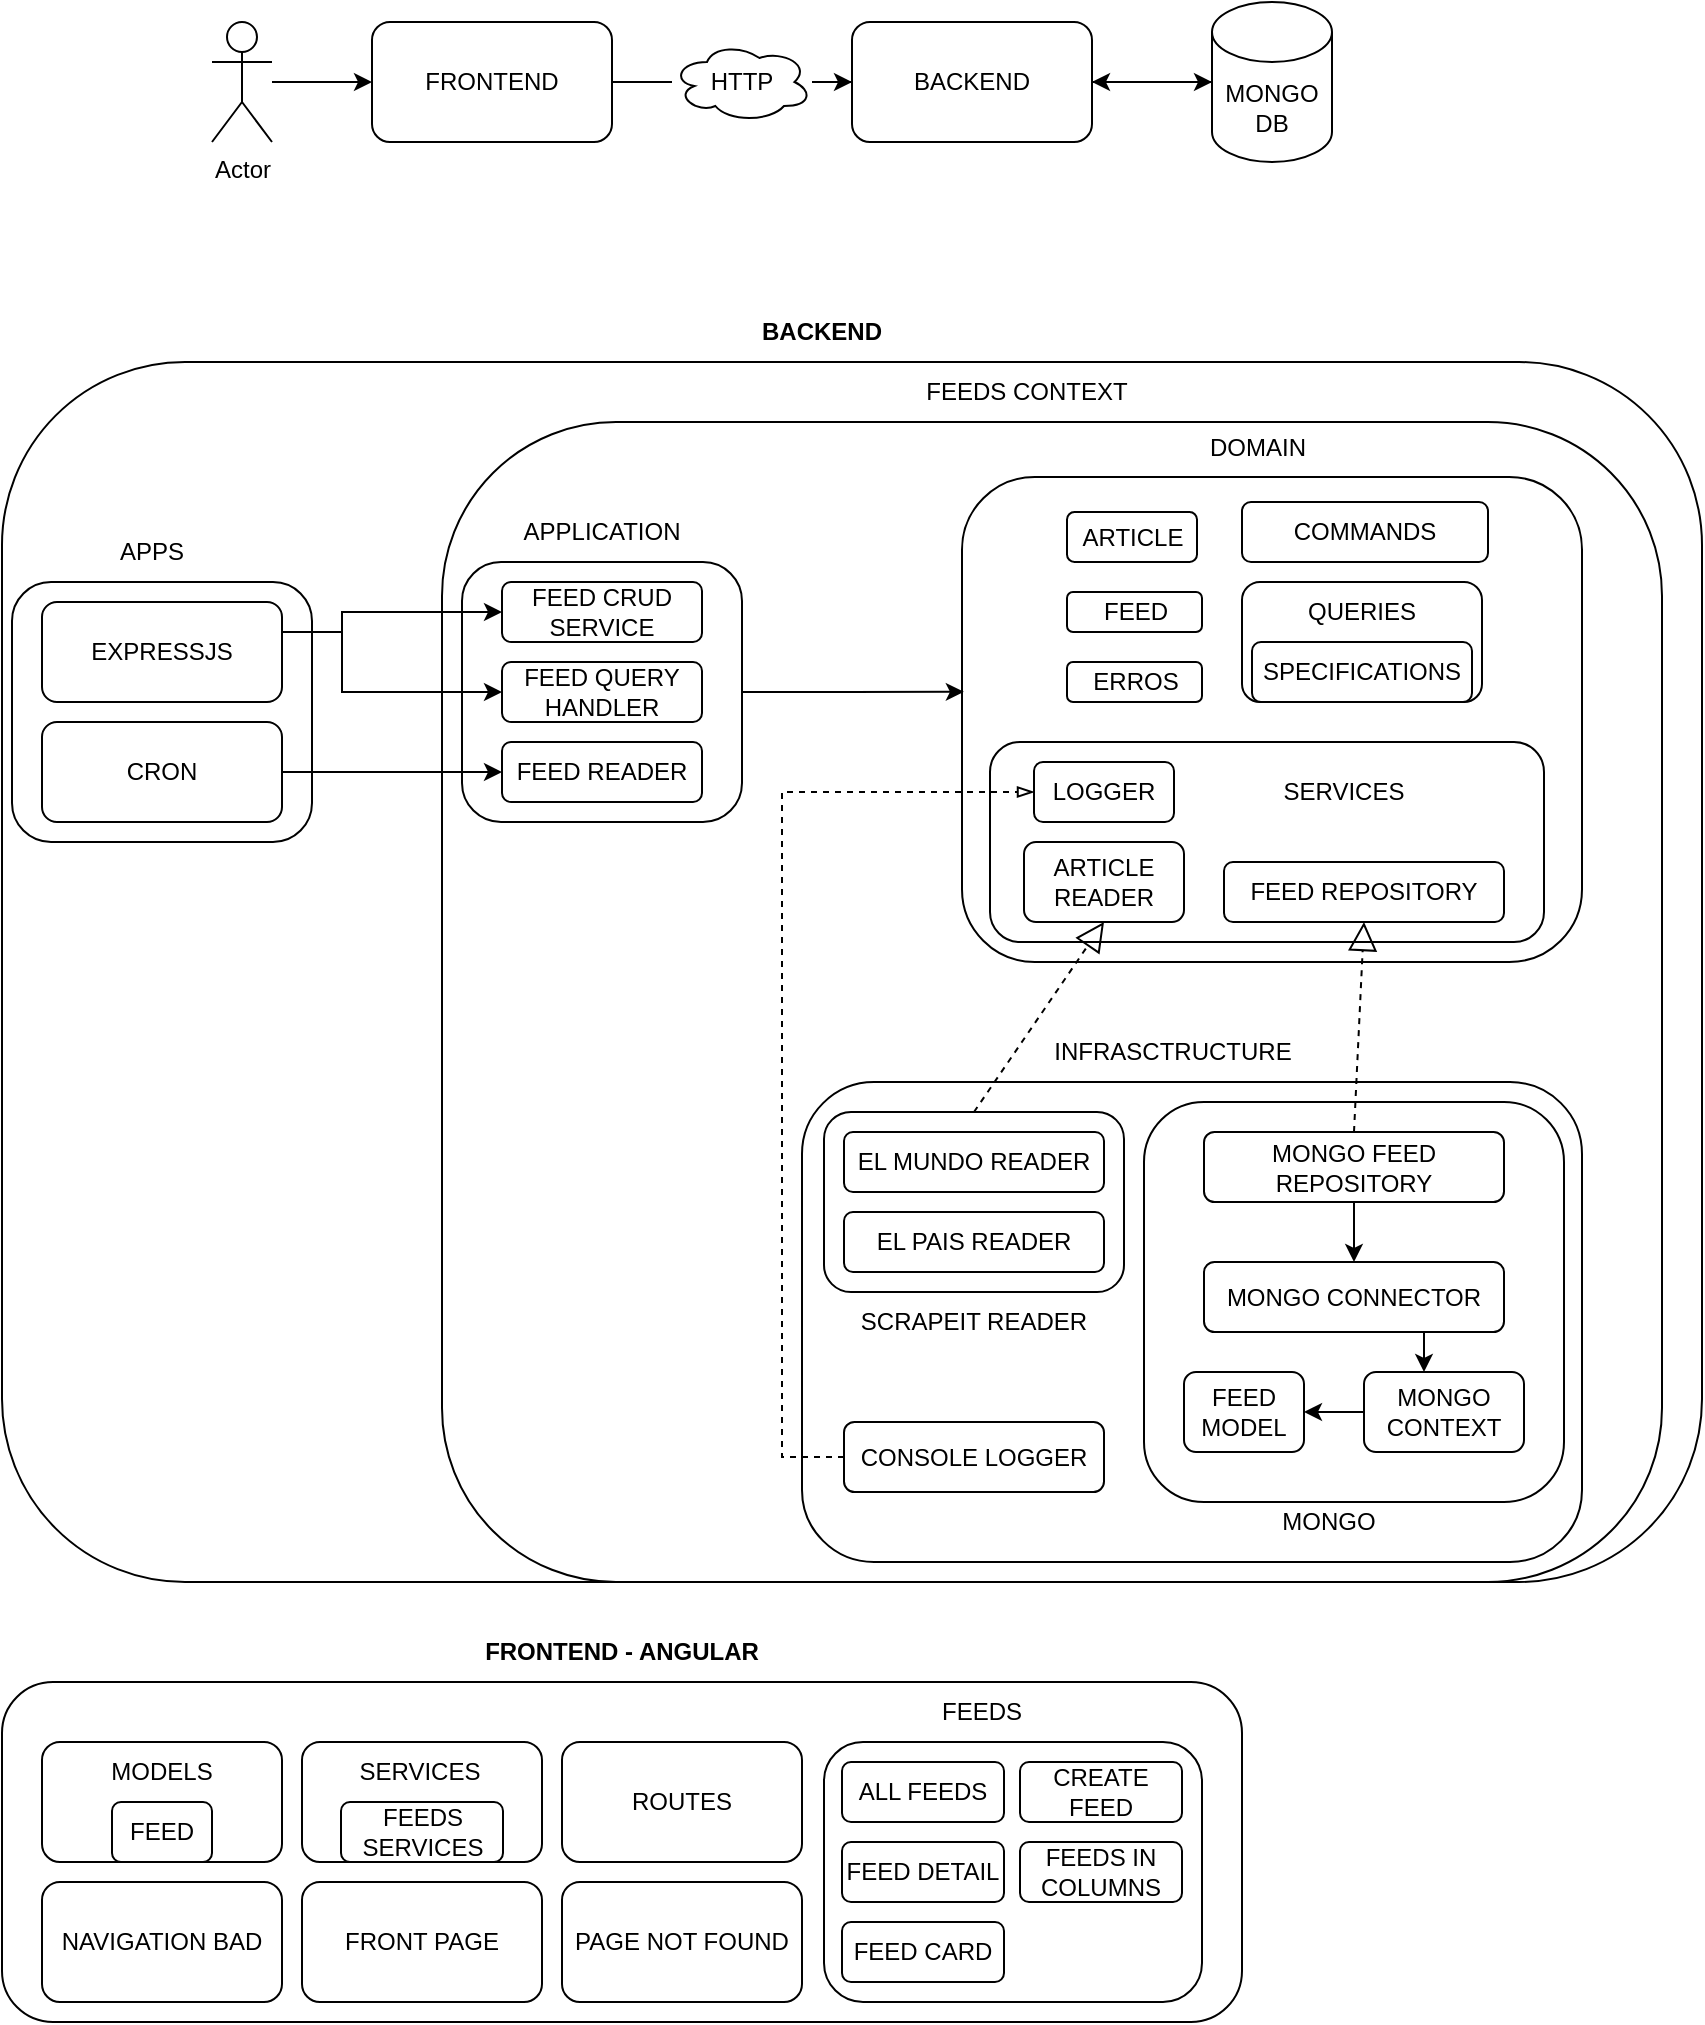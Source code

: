 <mxfile version="15.8.7" type="device"><diagram id="zUevDe_13x9rt56YJZOf" name="Página-1"><mxGraphModel dx="946" dy="672" grid="1" gridSize="10" guides="1" tooltips="1" connect="1" arrows="1" fold="1" page="1" pageScale="1" pageWidth="827" pageHeight="1169" math="0" shadow="0"><root><mxCell id="0"/><mxCell id="1" parent="0"/><mxCell id="STee7cCHRkWGtQaNQhBa-20" value="" style="rounded=1;whiteSpace=wrap;html=1;" vertex="1" parent="1"><mxGeometry x="200" y="930" width="620" height="170" as="geometry"/></mxCell><mxCell id="STee7cCHRkWGtQaNQhBa-18" value="" style="rounded=1;whiteSpace=wrap;html=1;" vertex="1" parent="1"><mxGeometry x="611" y="960" width="189" height="130" as="geometry"/></mxCell><mxCell id="STee7cCHRkWGtQaNQhBa-6" value="" style="rounded=1;whiteSpace=wrap;html=1;" vertex="1" parent="1"><mxGeometry x="220" y="960" width="120" height="60" as="geometry"/></mxCell><mxCell id="lRPw-RvQaHT1luLPP58A-84" value="" style="rounded=1;whiteSpace=wrap;html=1;" parent="1" vertex="1"><mxGeometry x="200" y="270" width="850" height="610" as="geometry"/></mxCell><mxCell id="lRPw-RvQaHT1luLPP58A-82" value="" style="rounded=1;whiteSpace=wrap;html=1;" parent="1" vertex="1"><mxGeometry x="420" y="300" width="610" height="580" as="geometry"/></mxCell><mxCell id="lRPw-RvQaHT1luLPP58A-78" value="" style="rounded=1;whiteSpace=wrap;html=1;" parent="1" vertex="1"><mxGeometry x="600" y="630" width="390" height="240" as="geometry"/></mxCell><mxCell id="lRPw-RvQaHT1luLPP58A-71" value="" style="rounded=1;whiteSpace=wrap;html=1;" parent="1" vertex="1"><mxGeometry x="680" y="327.5" width="310" height="242.5" as="geometry"/></mxCell><mxCell id="lRPw-RvQaHT1luLPP58A-69" value="" style="rounded=1;whiteSpace=wrap;html=1;" parent="1" vertex="1"><mxGeometry x="694" y="460" width="277" height="100" as="geometry"/></mxCell><mxCell id="lRPw-RvQaHT1luLPP58A-47" value="" style="rounded=1;whiteSpace=wrap;html=1;" parent="1" vertex="1"><mxGeometry x="771" y="640" width="210" height="200" as="geometry"/></mxCell><mxCell id="lRPw-RvQaHT1luLPP58A-40" value="" style="rounded=1;whiteSpace=wrap;html=1;" parent="1" vertex="1"><mxGeometry x="611" y="645" width="150" height="90" as="geometry"/></mxCell><mxCell id="lRPw-RvQaHT1luLPP58A-81" style="edgeStyle=orthogonalEdgeStyle;rounded=0;orthogonalLoop=1;jettySize=auto;html=1;entryX=0.003;entryY=0.443;entryDx=0;entryDy=0;entryPerimeter=0;endArrow=classic;endFill=1;" parent="1" source="lRPw-RvQaHT1luLPP58A-31" target="lRPw-RvQaHT1luLPP58A-71" edge="1"><mxGeometry relative="1" as="geometry"/></mxCell><mxCell id="lRPw-RvQaHT1luLPP58A-31" value="" style="rounded=1;whiteSpace=wrap;html=1;" parent="1" vertex="1"><mxGeometry x="430" y="370" width="140" height="130" as="geometry"/></mxCell><mxCell id="lRPw-RvQaHT1luLPP58A-15" style="edgeStyle=orthogonalEdgeStyle;rounded=0;orthogonalLoop=1;jettySize=auto;html=1;entryX=0;entryY=0.5;entryDx=0;entryDy=0;" parent="1" source="lRPw-RvQaHT1luLPP58A-6" target="lRPw-RvQaHT1luLPP58A-7" edge="1"><mxGeometry relative="1" as="geometry"/></mxCell><mxCell id="lRPw-RvQaHT1luLPP58A-6" value="Actor" style="shape=umlActor;verticalLabelPosition=bottom;verticalAlign=top;html=1;outlineConnect=0;" parent="1" vertex="1"><mxGeometry x="305" y="100" width="30" height="60" as="geometry"/></mxCell><mxCell id="lRPw-RvQaHT1luLPP58A-13" style="edgeStyle=orthogonalEdgeStyle;rounded=0;orthogonalLoop=1;jettySize=auto;html=1;entryX=0;entryY=0.5;entryDx=0;entryDy=0;startArrow=none;" parent="1" source="lRPw-RvQaHT1luLPP58A-16" target="lRPw-RvQaHT1luLPP58A-9" edge="1"><mxGeometry relative="1" as="geometry"/></mxCell><mxCell id="lRPw-RvQaHT1luLPP58A-7" value="FRONTEND" style="rounded=1;whiteSpace=wrap;html=1;" parent="1" vertex="1"><mxGeometry x="385" y="100" width="120" height="60" as="geometry"/></mxCell><mxCell id="lRPw-RvQaHT1luLPP58A-11" style="edgeStyle=orthogonalEdgeStyle;rounded=0;orthogonalLoop=1;jettySize=auto;html=1;entryX=1;entryY=0.5;entryDx=0;entryDy=0;" parent="1" source="lRPw-RvQaHT1luLPP58A-8" target="lRPw-RvQaHT1luLPP58A-9" edge="1"><mxGeometry relative="1" as="geometry"/></mxCell><mxCell id="lRPw-RvQaHT1luLPP58A-8" value="MONGO DB" style="shape=cylinder3;whiteSpace=wrap;html=1;boundedLbl=1;backgroundOutline=1;size=15;" parent="1" vertex="1"><mxGeometry x="805" y="90" width="60" height="80" as="geometry"/></mxCell><mxCell id="lRPw-RvQaHT1luLPP58A-10" style="edgeStyle=orthogonalEdgeStyle;rounded=0;orthogonalLoop=1;jettySize=auto;html=1;entryX=0;entryY=0.5;entryDx=0;entryDy=0;entryPerimeter=0;" parent="1" source="lRPw-RvQaHT1luLPP58A-9" target="lRPw-RvQaHT1luLPP58A-8" edge="1"><mxGeometry relative="1" as="geometry"/></mxCell><mxCell id="lRPw-RvQaHT1luLPP58A-9" value="BACKEND" style="rounded=1;whiteSpace=wrap;html=1;" parent="1" vertex="1"><mxGeometry x="625" y="100" width="120" height="60" as="geometry"/></mxCell><mxCell id="lRPw-RvQaHT1luLPP58A-16" value="HTTP" style="ellipse;shape=cloud;whiteSpace=wrap;html=1;" parent="1" vertex="1"><mxGeometry x="535" y="110" width="70" height="40" as="geometry"/></mxCell><mxCell id="lRPw-RvQaHT1luLPP58A-17" value="" style="edgeStyle=orthogonalEdgeStyle;rounded=0;orthogonalLoop=1;jettySize=auto;html=1;entryX=0;entryY=0.5;entryDx=0;entryDy=0;endArrow=none;" parent="1" source="lRPw-RvQaHT1luLPP58A-7" target="lRPw-RvQaHT1luLPP58A-16" edge="1"><mxGeometry relative="1" as="geometry"><mxPoint x="525" y="130" as="sourcePoint"/><mxPoint x="625" y="130" as="targetPoint"/></mxGeometry></mxCell><mxCell id="lRPw-RvQaHT1luLPP58A-20" value="" style="rounded=1;whiteSpace=wrap;html=1;" parent="1" vertex="1"><mxGeometry x="205" y="380" width="150" height="130" as="geometry"/></mxCell><mxCell id="lRPw-RvQaHT1luLPP58A-21" value="APPS" style="text;html=1;strokeColor=none;fillColor=none;align=center;verticalAlign=middle;whiteSpace=wrap;rounded=0;" parent="1" vertex="1"><mxGeometry x="245" y="350" width="60" height="30" as="geometry"/></mxCell><mxCell id="lRPw-RvQaHT1luLPP58A-34" style="edgeStyle=orthogonalEdgeStyle;rounded=0;orthogonalLoop=1;jettySize=auto;html=1;entryX=0;entryY=0.5;entryDx=0;entryDy=0;" parent="1" source="lRPw-RvQaHT1luLPP58A-22" target="lRPw-RvQaHT1luLPP58A-28" edge="1"><mxGeometry relative="1" as="geometry"><Array as="points"><mxPoint x="370" y="405"/><mxPoint x="370" y="395"/></Array></mxGeometry></mxCell><mxCell id="lRPw-RvQaHT1luLPP58A-36" style="edgeStyle=orthogonalEdgeStyle;rounded=0;orthogonalLoop=1;jettySize=auto;html=1;entryX=0;entryY=0.5;entryDx=0;entryDy=0;" parent="1" source="lRPw-RvQaHT1luLPP58A-22" target="lRPw-RvQaHT1luLPP58A-29" edge="1"><mxGeometry relative="1" as="geometry"><Array as="points"><mxPoint x="370" y="405"/><mxPoint x="370" y="435"/></Array></mxGeometry></mxCell><mxCell id="lRPw-RvQaHT1luLPP58A-22" value="EXPRESSJS" style="rounded=1;whiteSpace=wrap;html=1;" parent="1" vertex="1"><mxGeometry x="220" y="390" width="120" height="50" as="geometry"/></mxCell><mxCell id="lRPw-RvQaHT1luLPP58A-33" style="edgeStyle=orthogonalEdgeStyle;rounded=0;orthogonalLoop=1;jettySize=auto;html=1;" parent="1" source="lRPw-RvQaHT1luLPP58A-23" target="lRPw-RvQaHT1luLPP58A-30" edge="1"><mxGeometry relative="1" as="geometry"/></mxCell><mxCell id="lRPw-RvQaHT1luLPP58A-23" value="CRON" style="rounded=1;whiteSpace=wrap;html=1;" parent="1" vertex="1"><mxGeometry x="220" y="450" width="120" height="50" as="geometry"/></mxCell><mxCell id="lRPw-RvQaHT1luLPP58A-28" value="FEED CRUD SERVICE" style="rounded=1;whiteSpace=wrap;html=1;" parent="1" vertex="1"><mxGeometry x="450" y="380" width="100" height="30" as="geometry"/></mxCell><mxCell id="lRPw-RvQaHT1luLPP58A-29" value="FEED QUERY HANDLER" style="rounded=1;whiteSpace=wrap;html=1;" parent="1" vertex="1"><mxGeometry x="450" y="420" width="100" height="30" as="geometry"/></mxCell><mxCell id="lRPw-RvQaHT1luLPP58A-30" value="FEED READER" style="rounded=1;whiteSpace=wrap;html=1;" parent="1" vertex="1"><mxGeometry x="450" y="460" width="100" height="30" as="geometry"/></mxCell><mxCell id="lRPw-RvQaHT1luLPP58A-32" value="APPLICATION" style="text;html=1;strokeColor=none;fillColor=none;align=center;verticalAlign=middle;whiteSpace=wrap;rounded=0;" parent="1" vertex="1"><mxGeometry x="470" y="340" width="60" height="30" as="geometry"/></mxCell><mxCell id="lRPw-RvQaHT1luLPP58A-77" style="edgeStyle=orthogonalEdgeStyle;rounded=0;orthogonalLoop=1;jettySize=auto;html=1;entryX=0;entryY=0.5;entryDx=0;entryDy=0;dashed=1;endArrow=blockThin;endFill=0;" parent="1" source="lRPw-RvQaHT1luLPP58A-37" target="lRPw-RvQaHT1luLPP58A-60" edge="1"><mxGeometry relative="1" as="geometry"><Array as="points"><mxPoint x="590" y="818"/><mxPoint x="590" y="485"/></Array></mxGeometry></mxCell><mxCell id="lRPw-RvQaHT1luLPP58A-37" value="CONSOLE LOGGER" style="rounded=1;whiteSpace=wrap;html=1;" parent="1" vertex="1"><mxGeometry x="621" y="800" width="130" height="35" as="geometry"/></mxCell><mxCell id="lRPw-RvQaHT1luLPP58A-38" value="EL MUNDO READER" style="rounded=1;whiteSpace=wrap;html=1;" parent="1" vertex="1"><mxGeometry x="621" y="655" width="130" height="30" as="geometry"/></mxCell><mxCell id="lRPw-RvQaHT1luLPP58A-39" value="EL PAIS READER" style="rounded=1;whiteSpace=wrap;html=1;" parent="1" vertex="1"><mxGeometry x="621" y="695" width="130" height="30" as="geometry"/></mxCell><mxCell id="lRPw-RvQaHT1luLPP58A-41" value="SCRAPEIT READER" style="text;html=1;strokeColor=none;fillColor=none;align=center;verticalAlign=middle;whiteSpace=wrap;rounded=0;" parent="1" vertex="1"><mxGeometry x="621" y="735" width="130" height="30" as="geometry"/></mxCell><mxCell id="lRPw-RvQaHT1luLPP58A-42" value="FEED MODEL" style="rounded=1;whiteSpace=wrap;html=1;" parent="1" vertex="1"><mxGeometry x="791" y="775" width="60" height="40" as="geometry"/></mxCell><mxCell id="lRPw-RvQaHT1luLPP58A-50" style="edgeStyle=orthogonalEdgeStyle;rounded=0;orthogonalLoop=1;jettySize=auto;html=1;" parent="1" source="lRPw-RvQaHT1luLPP58A-43" target="lRPw-RvQaHT1luLPP58A-44" edge="1"><mxGeometry relative="1" as="geometry"><Array as="points"><mxPoint x="911" y="765"/><mxPoint x="911" y="765"/></Array></mxGeometry></mxCell><mxCell id="lRPw-RvQaHT1luLPP58A-43" value="MONGO CONNECTOR" style="rounded=1;whiteSpace=wrap;html=1;" parent="1" vertex="1"><mxGeometry x="801" y="720" width="150" height="35" as="geometry"/></mxCell><mxCell id="lRPw-RvQaHT1luLPP58A-52" style="edgeStyle=orthogonalEdgeStyle;rounded=0;orthogonalLoop=1;jettySize=auto;html=1;" parent="1" source="lRPw-RvQaHT1luLPP58A-44" target="lRPw-RvQaHT1luLPP58A-42" edge="1"><mxGeometry relative="1" as="geometry"/></mxCell><mxCell id="lRPw-RvQaHT1luLPP58A-44" value="MONGO CONTEXT" style="rounded=1;whiteSpace=wrap;html=1;" parent="1" vertex="1"><mxGeometry x="881" y="775" width="80" height="40" as="geometry"/></mxCell><mxCell id="lRPw-RvQaHT1luLPP58A-49" style="edgeStyle=orthogonalEdgeStyle;rounded=0;orthogonalLoop=1;jettySize=auto;html=1;" parent="1" source="lRPw-RvQaHT1luLPP58A-46" target="lRPw-RvQaHT1luLPP58A-43" edge="1"><mxGeometry relative="1" as="geometry"/></mxCell><mxCell id="lRPw-RvQaHT1luLPP58A-46" value="MONGO FEED REPOSITORY" style="rounded=1;whiteSpace=wrap;html=1;" parent="1" vertex="1"><mxGeometry x="801" y="655" width="150" height="35" as="geometry"/></mxCell><mxCell id="lRPw-RvQaHT1luLPP58A-48" value="MONGO" style="text;html=1;strokeColor=none;fillColor=none;align=center;verticalAlign=middle;whiteSpace=wrap;rounded=0;" parent="1" vertex="1"><mxGeometry x="836" y="835" width="55" height="30" as="geometry"/></mxCell><mxCell id="lRPw-RvQaHT1luLPP58A-53" value="COMMANDS" style="rounded=1;whiteSpace=wrap;html=1;" parent="1" vertex="1"><mxGeometry x="820" y="340" width="123" height="30" as="geometry"/></mxCell><mxCell id="lRPw-RvQaHT1luLPP58A-54" value="FEED" style="rounded=1;whiteSpace=wrap;html=1;" parent="1" vertex="1"><mxGeometry x="732.5" y="385" width="67.5" height="20" as="geometry"/></mxCell><mxCell id="lRPw-RvQaHT1luLPP58A-55" value="ARTICLE" style="rounded=1;whiteSpace=wrap;html=1;" parent="1" vertex="1"><mxGeometry x="732.5" y="345" width="65" height="25" as="geometry"/></mxCell><mxCell id="lRPw-RvQaHT1luLPP58A-56" value="" style="rounded=1;whiteSpace=wrap;html=1;" parent="1" vertex="1"><mxGeometry x="820" y="380" width="120" height="60" as="geometry"/></mxCell><mxCell id="lRPw-RvQaHT1luLPP58A-57" value="SPECIFICATIONS" style="rounded=1;whiteSpace=wrap;html=1;" parent="1" vertex="1"><mxGeometry x="825" y="410" width="110" height="30" as="geometry"/></mxCell><mxCell id="lRPw-RvQaHT1luLPP58A-58" value="QUERIES" style="text;html=1;strokeColor=none;fillColor=none;align=center;verticalAlign=middle;whiteSpace=wrap;rounded=0;" parent="1" vertex="1"><mxGeometry x="850" y="380" width="60" height="30" as="geometry"/></mxCell><mxCell id="lRPw-RvQaHT1luLPP58A-59" value="ERROS" style="rounded=1;whiteSpace=wrap;html=1;" parent="1" vertex="1"><mxGeometry x="732.5" y="420" width="67.5" height="20" as="geometry"/></mxCell><mxCell id="lRPw-RvQaHT1luLPP58A-60" value="LOGGER" style="rounded=1;whiteSpace=wrap;html=1;" parent="1" vertex="1"><mxGeometry x="716" y="470" width="70" height="30" as="geometry"/></mxCell><mxCell id="lRPw-RvQaHT1luLPP58A-64" value="FEED REPOSITORY" style="rounded=1;whiteSpace=wrap;html=1;" parent="1" vertex="1"><mxGeometry x="811" y="520" width="140" height="30" as="geometry"/></mxCell><mxCell id="lRPw-RvQaHT1luLPP58A-67" value="ARTICLE READER" style="rounded=1;whiteSpace=wrap;html=1;" parent="1" vertex="1"><mxGeometry x="711" y="510" width="80" height="40" as="geometry"/></mxCell><mxCell id="lRPw-RvQaHT1luLPP58A-70" value="SERVICES" style="text;html=1;strokeColor=none;fillColor=none;align=center;verticalAlign=middle;whiteSpace=wrap;rounded=0;" parent="1" vertex="1"><mxGeometry x="841" y="470" width="60" height="30" as="geometry"/></mxCell><mxCell id="lRPw-RvQaHT1luLPP58A-72" value="DOMAIN" style="text;html=1;strokeColor=none;fillColor=none;align=center;verticalAlign=middle;whiteSpace=wrap;rounded=0;" parent="1" vertex="1"><mxGeometry x="797.5" y="297.5" width="60" height="30" as="geometry"/></mxCell><mxCell id="lRPw-RvQaHT1luLPP58A-74" value="" style="endArrow=block;dashed=1;endFill=0;endSize=12;html=1;rounded=0;exitX=0.5;exitY=0;exitDx=0;exitDy=0;entryX=0.5;entryY=1;entryDx=0;entryDy=0;" parent="1" source="lRPw-RvQaHT1luLPP58A-46" target="lRPw-RvQaHT1luLPP58A-64" edge="1"><mxGeometry width="160" relative="1" as="geometry"><mxPoint x="570" y="580" as="sourcePoint"/><mxPoint x="730" y="580" as="targetPoint"/></mxGeometry></mxCell><mxCell id="lRPw-RvQaHT1luLPP58A-76" value="" style="endArrow=block;dashed=1;endFill=0;endSize=12;html=1;rounded=0;exitX=0.5;exitY=0;exitDx=0;exitDy=0;entryX=0.5;entryY=1;entryDx=0;entryDy=0;" parent="1" source="lRPw-RvQaHT1luLPP58A-40" target="lRPw-RvQaHT1luLPP58A-67" edge="1"><mxGeometry width="160" relative="1" as="geometry"><mxPoint x="570" y="580" as="sourcePoint"/><mxPoint x="730" y="580" as="targetPoint"/></mxGeometry></mxCell><mxCell id="lRPw-RvQaHT1luLPP58A-79" value="INFRASCTRUCTURE" style="text;html=1;strokeColor=none;fillColor=none;align=center;verticalAlign=middle;whiteSpace=wrap;rounded=0;" parent="1" vertex="1"><mxGeometry x="716" y="600" width="139" height="30" as="geometry"/></mxCell><mxCell id="lRPw-RvQaHT1luLPP58A-83" value="FEEDS CONTEXT" style="text;html=1;strokeColor=none;fillColor=none;align=center;verticalAlign=middle;whiteSpace=wrap;rounded=0;" parent="1" vertex="1"><mxGeometry x="650" y="270" width="125" height="30" as="geometry"/></mxCell><mxCell id="lRPw-RvQaHT1luLPP58A-85" value="&lt;b&gt;BACKEND&lt;/b&gt;" style="text;html=1;strokeColor=none;fillColor=none;align=center;verticalAlign=middle;whiteSpace=wrap;rounded=0;" parent="1" vertex="1"><mxGeometry x="580" y="240" width="60" height="30" as="geometry"/></mxCell><mxCell id="STee7cCHRkWGtQaNQhBa-1" value="PAGE NOT FOUND" style="rounded=1;whiteSpace=wrap;html=1;" vertex="1" parent="1"><mxGeometry x="480" y="1030" width="120" height="60" as="geometry"/></mxCell><mxCell id="STee7cCHRkWGtQaNQhBa-2" value="NAVIGATION BAD" style="rounded=1;whiteSpace=wrap;html=1;" vertex="1" parent="1"><mxGeometry x="220" y="1030" width="120" height="60" as="geometry"/></mxCell><mxCell id="STee7cCHRkWGtQaNQhBa-3" value="FRONT PAGE" style="rounded=1;whiteSpace=wrap;html=1;" vertex="1" parent="1"><mxGeometry x="350" y="1030" width="120" height="60" as="geometry"/></mxCell><mxCell id="STee7cCHRkWGtQaNQhBa-5" value="FEED" style="rounded=1;whiteSpace=wrap;html=1;" vertex="1" parent="1"><mxGeometry x="255" y="990" width="50" height="30" as="geometry"/></mxCell><mxCell id="STee7cCHRkWGtQaNQhBa-7" value="MODELS" style="text;html=1;strokeColor=none;fillColor=none;align=center;verticalAlign=middle;whiteSpace=wrap;rounded=0;" vertex="1" parent="1"><mxGeometry x="250" y="960" width="60" height="30" as="geometry"/></mxCell><mxCell id="STee7cCHRkWGtQaNQhBa-8" value="" style="rounded=1;whiteSpace=wrap;html=1;" vertex="1" parent="1"><mxGeometry x="350" y="960" width="120" height="60" as="geometry"/></mxCell><mxCell id="STee7cCHRkWGtQaNQhBa-9" value="FEEDS SERVICES" style="rounded=1;whiteSpace=wrap;html=1;" vertex="1" parent="1"><mxGeometry x="369.5" y="990" width="81" height="30" as="geometry"/></mxCell><mxCell id="STee7cCHRkWGtQaNQhBa-10" value="SERVICES" style="text;html=1;strokeColor=none;fillColor=none;align=center;verticalAlign=middle;whiteSpace=wrap;rounded=0;" vertex="1" parent="1"><mxGeometry x="379" y="960" width="60" height="30" as="geometry"/></mxCell><mxCell id="STee7cCHRkWGtQaNQhBa-11" value="ROUTES" style="rounded=1;whiteSpace=wrap;html=1;" vertex="1" parent="1"><mxGeometry x="480" y="960" width="120" height="60" as="geometry"/></mxCell><mxCell id="STee7cCHRkWGtQaNQhBa-12" value="ALL FEEDS" style="rounded=1;whiteSpace=wrap;html=1;" vertex="1" parent="1"><mxGeometry x="620" y="970" width="81" height="30" as="geometry"/></mxCell><mxCell id="STee7cCHRkWGtQaNQhBa-13" value="CREATE FEED" style="rounded=1;whiteSpace=wrap;html=1;" vertex="1" parent="1"><mxGeometry x="709" y="970" width="81" height="30" as="geometry"/></mxCell><mxCell id="STee7cCHRkWGtQaNQhBa-14" value="FEED CARD" style="rounded=1;whiteSpace=wrap;html=1;" vertex="1" parent="1"><mxGeometry x="620" y="1050" width="81" height="30" as="geometry"/></mxCell><mxCell id="STee7cCHRkWGtQaNQhBa-15" value="FEED DETAIL" style="rounded=1;whiteSpace=wrap;html=1;" vertex="1" parent="1"><mxGeometry x="620" y="1010" width="81" height="30" as="geometry"/></mxCell><mxCell id="STee7cCHRkWGtQaNQhBa-16" value="FEEDS IN COLUMNS" style="rounded=1;whiteSpace=wrap;html=1;" vertex="1" parent="1"><mxGeometry x="709" y="1010" width="81" height="30" as="geometry"/></mxCell><mxCell id="STee7cCHRkWGtQaNQhBa-19" value="FEEDS" style="text;html=1;strokeColor=none;fillColor=none;align=center;verticalAlign=middle;whiteSpace=wrap;rounded=0;" vertex="1" parent="1"><mxGeometry x="660" y="930" width="60" height="30" as="geometry"/></mxCell><mxCell id="STee7cCHRkWGtQaNQhBa-21" value="&lt;b&gt;FRONTEND - ANGULAR&lt;/b&gt;" style="text;html=1;strokeColor=none;fillColor=none;align=center;verticalAlign=middle;whiteSpace=wrap;rounded=0;" vertex="1" parent="1"><mxGeometry x="425" y="900" width="170" height="30" as="geometry"/></mxCell></root></mxGraphModel></diagram></mxfile>